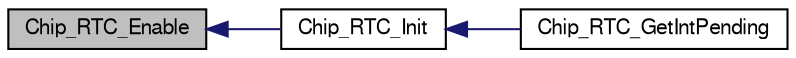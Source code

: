 digraph "Chip_RTC_Enable"
{
  edge [fontname="FreeSans",fontsize="10",labelfontname="FreeSans",labelfontsize="10"];
  node [fontname="FreeSans",fontsize="10",shape=record];
  rankdir="LR";
  Node1 [label="Chip_RTC_Enable",height=0.2,width=0.4,color="black", fillcolor="grey75", style="filled", fontcolor="black"];
  Node1 -> Node2 [dir="back",color="midnightblue",fontsize="10",style="solid"];
  Node2 [label="Chip_RTC_Init",height=0.2,width=0.4,color="black", fillcolor="white", style="filled",URL="$group__RTC__17XX__40XX.html#gac37fe41fed088f1336797e05674125ff",tooltip="Initialize the RTC peripheral. "];
  Node2 -> Node3 [dir="back",color="midnightblue",fontsize="10",style="solid"];
  Node3 [label="Chip_RTC_GetIntPending",height=0.2,width=0.4,color="black", fillcolor="white", style="filled",URL="$group__RTC__17XX__40XX.html#gaab21524984ac344d4f508d2dfd6c5098",tooltip="Check whether if specified location interrupt in the RTC peripheral is set or not. "];
}
